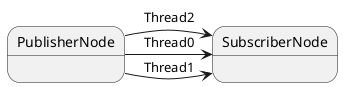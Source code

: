 @startuml
PublisherNode : 
SubscriberNode :


PublisherNode -> SubscriberNode : Thread0
PublisherNode -> SubscriberNode : Thread1
PublisherNode -> SubscriberNode : Thread2

@enduml